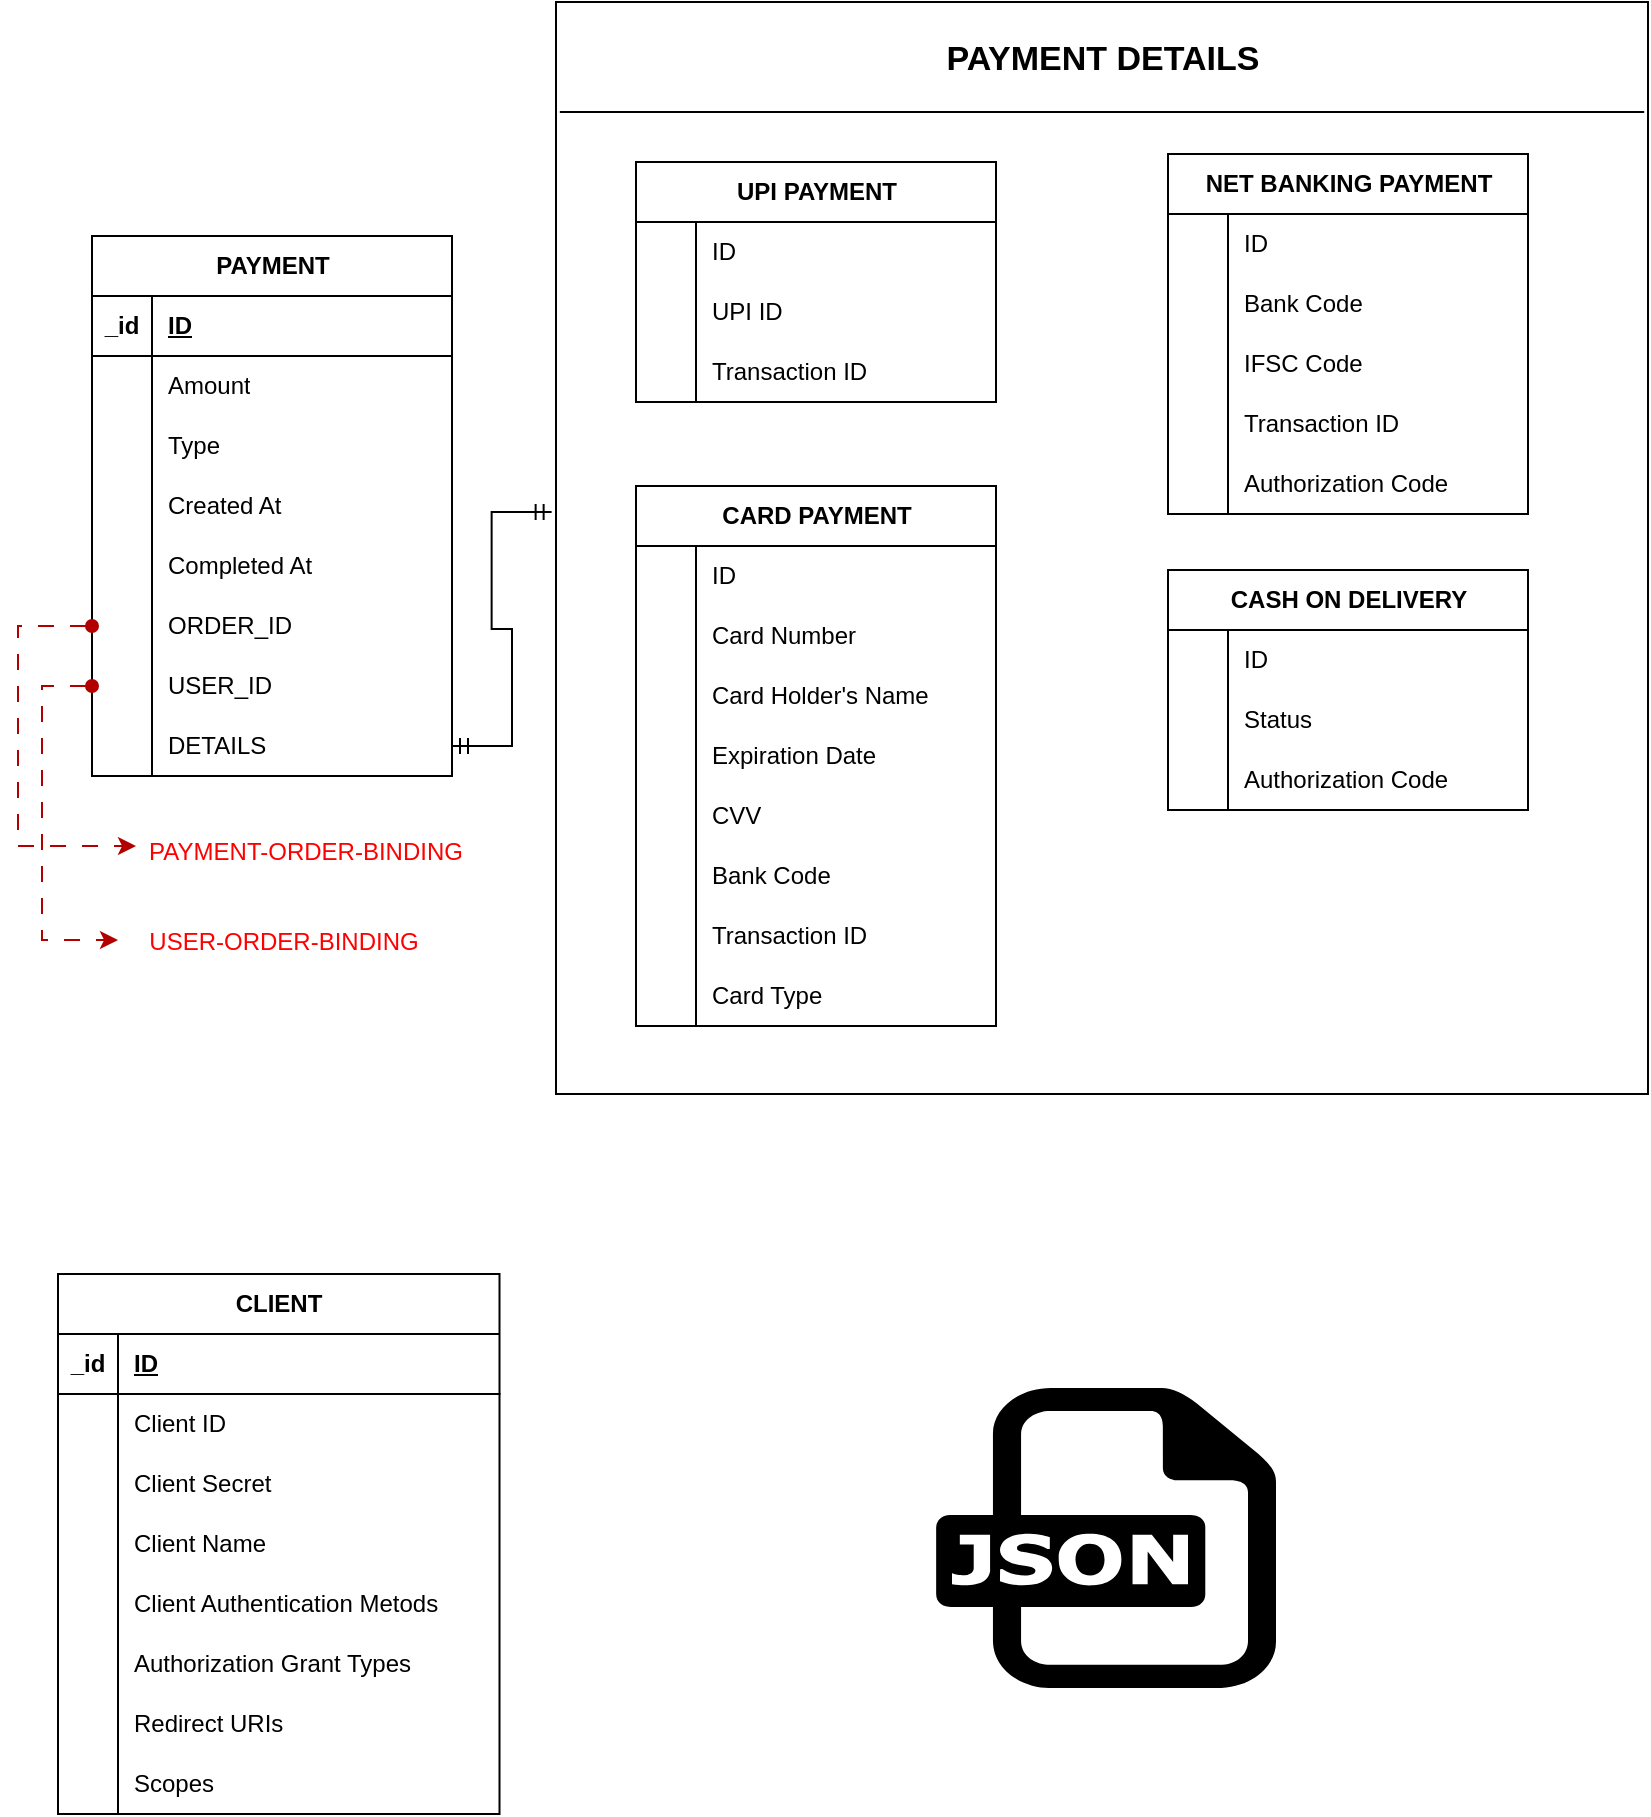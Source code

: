 <mxfile version="24.7.16">
  <diagram name="Page-1" id="8pPI5ecHMmNNZPBPoEFV">
    <mxGraphModel dx="832" dy="515" grid="0" gridSize="10" guides="1" tooltips="1" connect="1" arrows="1" fold="1" page="1" pageScale="1" pageWidth="850" pageHeight="1100" background="#ffffff" math="0" shadow="0">
      <root>
        <mxCell id="0" />
        <mxCell id="1" parent="0" />
        <mxCell id="kfNmW3VCVtdFv4AWzF_k-2" value="PAYMENT" style="shape=table;startSize=30;container=1;collapsible=1;childLayout=tableLayout;fixedRows=1;rowLines=0;fontStyle=1;align=center;resizeLast=1;html=1;" vertex="1" parent="1">
          <mxGeometry x="63" y="180" width="180" height="270" as="geometry" />
        </mxCell>
        <mxCell id="kfNmW3VCVtdFv4AWzF_k-3" value="" style="shape=tableRow;horizontal=0;startSize=0;swimlaneHead=0;swimlaneBody=0;fillColor=none;collapsible=0;dropTarget=0;points=[[0,0.5],[1,0.5]];portConstraint=eastwest;top=0;left=0;right=0;bottom=1;" vertex="1" parent="kfNmW3VCVtdFv4AWzF_k-2">
          <mxGeometry y="30" width="180" height="30" as="geometry" />
        </mxCell>
        <mxCell id="kfNmW3VCVtdFv4AWzF_k-4" value="_id" style="shape=partialRectangle;connectable=0;fillColor=none;top=0;left=0;bottom=0;right=0;fontStyle=1;overflow=hidden;whiteSpace=wrap;html=1;" vertex="1" parent="kfNmW3VCVtdFv4AWzF_k-3">
          <mxGeometry width="30" height="30" as="geometry">
            <mxRectangle width="30" height="30" as="alternateBounds" />
          </mxGeometry>
        </mxCell>
        <mxCell id="kfNmW3VCVtdFv4AWzF_k-5" value="ID" style="shape=partialRectangle;connectable=0;fillColor=none;top=0;left=0;bottom=0;right=0;align=left;spacingLeft=6;fontStyle=5;overflow=hidden;whiteSpace=wrap;html=1;" vertex="1" parent="kfNmW3VCVtdFv4AWzF_k-3">
          <mxGeometry x="30" width="150" height="30" as="geometry">
            <mxRectangle width="150" height="30" as="alternateBounds" />
          </mxGeometry>
        </mxCell>
        <mxCell id="kfNmW3VCVtdFv4AWzF_k-6" value="" style="shape=tableRow;horizontal=0;startSize=0;swimlaneHead=0;swimlaneBody=0;fillColor=none;collapsible=0;dropTarget=0;points=[[0,0.5],[1,0.5]];portConstraint=eastwest;top=0;left=0;right=0;bottom=0;" vertex="1" parent="kfNmW3VCVtdFv4AWzF_k-2">
          <mxGeometry y="60" width="180" height="30" as="geometry" />
        </mxCell>
        <mxCell id="kfNmW3VCVtdFv4AWzF_k-7" value="" style="shape=partialRectangle;connectable=0;fillColor=none;top=0;left=0;bottom=0;right=0;editable=1;overflow=hidden;whiteSpace=wrap;html=1;" vertex="1" parent="kfNmW3VCVtdFv4AWzF_k-6">
          <mxGeometry width="30" height="30" as="geometry">
            <mxRectangle width="30" height="30" as="alternateBounds" />
          </mxGeometry>
        </mxCell>
        <mxCell id="kfNmW3VCVtdFv4AWzF_k-8" value="Amount" style="shape=partialRectangle;connectable=0;fillColor=none;top=0;left=0;bottom=0;right=0;align=left;spacingLeft=6;overflow=hidden;whiteSpace=wrap;html=1;" vertex="1" parent="kfNmW3VCVtdFv4AWzF_k-6">
          <mxGeometry x="30" width="150" height="30" as="geometry">
            <mxRectangle width="150" height="30" as="alternateBounds" />
          </mxGeometry>
        </mxCell>
        <mxCell id="kfNmW3VCVtdFv4AWzF_k-9" value="" style="shape=tableRow;horizontal=0;startSize=0;swimlaneHead=0;swimlaneBody=0;fillColor=none;collapsible=0;dropTarget=0;points=[[0,0.5],[1,0.5]];portConstraint=eastwest;top=0;left=0;right=0;bottom=0;" vertex="1" parent="kfNmW3VCVtdFv4AWzF_k-2">
          <mxGeometry y="90" width="180" height="30" as="geometry" />
        </mxCell>
        <mxCell id="kfNmW3VCVtdFv4AWzF_k-10" value="" style="shape=partialRectangle;connectable=0;fillColor=none;top=0;left=0;bottom=0;right=0;editable=1;overflow=hidden;whiteSpace=wrap;html=1;" vertex="1" parent="kfNmW3VCVtdFv4AWzF_k-9">
          <mxGeometry width="30" height="30" as="geometry">
            <mxRectangle width="30" height="30" as="alternateBounds" />
          </mxGeometry>
        </mxCell>
        <mxCell id="kfNmW3VCVtdFv4AWzF_k-11" value="Type" style="shape=partialRectangle;connectable=0;fillColor=none;top=0;left=0;bottom=0;right=0;align=left;spacingLeft=6;overflow=hidden;whiteSpace=wrap;html=1;" vertex="1" parent="kfNmW3VCVtdFv4AWzF_k-9">
          <mxGeometry x="30" width="150" height="30" as="geometry">
            <mxRectangle width="150" height="30" as="alternateBounds" />
          </mxGeometry>
        </mxCell>
        <mxCell id="kfNmW3VCVtdFv4AWzF_k-12" value="" style="shape=tableRow;horizontal=0;startSize=0;swimlaneHead=0;swimlaneBody=0;fillColor=none;collapsible=0;dropTarget=0;points=[[0,0.5],[1,0.5]];portConstraint=eastwest;top=0;left=0;right=0;bottom=0;" vertex="1" parent="kfNmW3VCVtdFv4AWzF_k-2">
          <mxGeometry y="120" width="180" height="30" as="geometry" />
        </mxCell>
        <mxCell id="kfNmW3VCVtdFv4AWzF_k-13" value="" style="shape=partialRectangle;connectable=0;fillColor=none;top=0;left=0;bottom=0;right=0;editable=1;overflow=hidden;whiteSpace=wrap;html=1;" vertex="1" parent="kfNmW3VCVtdFv4AWzF_k-12">
          <mxGeometry width="30" height="30" as="geometry">
            <mxRectangle width="30" height="30" as="alternateBounds" />
          </mxGeometry>
        </mxCell>
        <mxCell id="kfNmW3VCVtdFv4AWzF_k-14" value="Created At" style="shape=partialRectangle;connectable=0;fillColor=none;top=0;left=0;bottom=0;right=0;align=left;spacingLeft=6;overflow=hidden;whiteSpace=wrap;html=1;" vertex="1" parent="kfNmW3VCVtdFv4AWzF_k-12">
          <mxGeometry x="30" width="150" height="30" as="geometry">
            <mxRectangle width="150" height="30" as="alternateBounds" />
          </mxGeometry>
        </mxCell>
        <mxCell id="kfNmW3VCVtdFv4AWzF_k-15" value="" style="shape=tableRow;horizontal=0;startSize=0;swimlaneHead=0;swimlaneBody=0;fillColor=none;collapsible=0;dropTarget=0;points=[[0,0.5],[1,0.5]];portConstraint=eastwest;top=0;left=0;right=0;bottom=0;" vertex="1" parent="kfNmW3VCVtdFv4AWzF_k-2">
          <mxGeometry y="150" width="180" height="30" as="geometry" />
        </mxCell>
        <mxCell id="kfNmW3VCVtdFv4AWzF_k-16" value="" style="shape=partialRectangle;connectable=0;fillColor=none;top=0;left=0;bottom=0;right=0;editable=1;overflow=hidden;whiteSpace=wrap;html=1;" vertex="1" parent="kfNmW3VCVtdFv4AWzF_k-15">
          <mxGeometry width="30" height="30" as="geometry">
            <mxRectangle width="30" height="30" as="alternateBounds" />
          </mxGeometry>
        </mxCell>
        <mxCell id="kfNmW3VCVtdFv4AWzF_k-17" value="Completed At" style="shape=partialRectangle;connectable=0;fillColor=none;top=0;left=0;bottom=0;right=0;align=left;spacingLeft=6;overflow=hidden;whiteSpace=wrap;html=1;" vertex="1" parent="kfNmW3VCVtdFv4AWzF_k-15">
          <mxGeometry x="30" width="150" height="30" as="geometry">
            <mxRectangle width="150" height="30" as="alternateBounds" />
          </mxGeometry>
        </mxCell>
        <mxCell id="kfNmW3VCVtdFv4AWzF_k-18" value="" style="shape=tableRow;horizontal=0;startSize=0;swimlaneHead=0;swimlaneBody=0;fillColor=none;collapsible=0;dropTarget=0;points=[[0,0.5],[1,0.5]];portConstraint=eastwest;top=0;left=0;right=0;bottom=0;" vertex="1" parent="kfNmW3VCVtdFv4AWzF_k-2">
          <mxGeometry y="180" width="180" height="30" as="geometry" />
        </mxCell>
        <mxCell id="kfNmW3VCVtdFv4AWzF_k-19" value="" style="shape=partialRectangle;connectable=0;fillColor=none;top=0;left=0;bottom=0;right=0;editable=1;overflow=hidden;whiteSpace=wrap;html=1;" vertex="1" parent="kfNmW3VCVtdFv4AWzF_k-18">
          <mxGeometry width="30" height="30" as="geometry">
            <mxRectangle width="30" height="30" as="alternateBounds" />
          </mxGeometry>
        </mxCell>
        <mxCell id="kfNmW3VCVtdFv4AWzF_k-20" value="ORDER_ID" style="shape=partialRectangle;connectable=0;fillColor=none;top=0;left=0;bottom=0;right=0;align=left;spacingLeft=6;overflow=hidden;whiteSpace=wrap;html=1;" vertex="1" parent="kfNmW3VCVtdFv4AWzF_k-18">
          <mxGeometry x="30" width="150" height="30" as="geometry">
            <mxRectangle width="150" height="30" as="alternateBounds" />
          </mxGeometry>
        </mxCell>
        <mxCell id="kfNmW3VCVtdFv4AWzF_k-21" value="" style="shape=tableRow;horizontal=0;startSize=0;swimlaneHead=0;swimlaneBody=0;fillColor=none;collapsible=0;dropTarget=0;points=[[0,0.5],[1,0.5]];portConstraint=eastwest;top=0;left=0;right=0;bottom=0;" vertex="1" parent="kfNmW3VCVtdFv4AWzF_k-2">
          <mxGeometry y="210" width="180" height="30" as="geometry" />
        </mxCell>
        <mxCell id="kfNmW3VCVtdFv4AWzF_k-22" value="" style="shape=partialRectangle;connectable=0;fillColor=none;top=0;left=0;bottom=0;right=0;editable=1;overflow=hidden;whiteSpace=wrap;html=1;" vertex="1" parent="kfNmW3VCVtdFv4AWzF_k-21">
          <mxGeometry width="30" height="30" as="geometry">
            <mxRectangle width="30" height="30" as="alternateBounds" />
          </mxGeometry>
        </mxCell>
        <mxCell id="kfNmW3VCVtdFv4AWzF_k-23" value="USER_ID" style="shape=partialRectangle;connectable=0;fillColor=none;top=0;left=0;bottom=0;right=0;align=left;spacingLeft=6;overflow=hidden;whiteSpace=wrap;html=1;" vertex="1" parent="kfNmW3VCVtdFv4AWzF_k-21">
          <mxGeometry x="30" width="150" height="30" as="geometry">
            <mxRectangle width="150" height="30" as="alternateBounds" />
          </mxGeometry>
        </mxCell>
        <mxCell id="kfNmW3VCVtdFv4AWzF_k-24" value="" style="shape=tableRow;horizontal=0;startSize=0;swimlaneHead=0;swimlaneBody=0;fillColor=none;collapsible=0;dropTarget=0;points=[[0,0.5],[1,0.5]];portConstraint=eastwest;top=0;left=0;right=0;bottom=0;" vertex="1" parent="kfNmW3VCVtdFv4AWzF_k-2">
          <mxGeometry y="240" width="180" height="30" as="geometry" />
        </mxCell>
        <mxCell id="kfNmW3VCVtdFv4AWzF_k-25" value="" style="shape=partialRectangle;connectable=0;fillColor=none;top=0;left=0;bottom=0;right=0;editable=1;overflow=hidden;whiteSpace=wrap;html=1;" vertex="1" parent="kfNmW3VCVtdFv4AWzF_k-24">
          <mxGeometry width="30" height="30" as="geometry">
            <mxRectangle width="30" height="30" as="alternateBounds" />
          </mxGeometry>
        </mxCell>
        <mxCell id="kfNmW3VCVtdFv4AWzF_k-26" value="DETAILS" style="shape=partialRectangle;connectable=0;fillColor=none;top=0;left=0;bottom=0;right=0;align=left;spacingLeft=6;overflow=hidden;whiteSpace=wrap;html=1;" vertex="1" parent="kfNmW3VCVtdFv4AWzF_k-24">
          <mxGeometry x="30" width="150" height="30" as="geometry">
            <mxRectangle width="150" height="30" as="alternateBounds" />
          </mxGeometry>
        </mxCell>
        <mxCell id="kfNmW3VCVtdFv4AWzF_k-27" value="" style="whiteSpace=wrap;html=1;aspect=fixed;" vertex="1" parent="1">
          <mxGeometry x="295" y="63" width="546" height="546" as="geometry" />
        </mxCell>
        <mxCell id="kfNmW3VCVtdFv4AWzF_k-28" value="UPI PAYMENT" style="shape=table;startSize=30;container=1;collapsible=1;childLayout=tableLayout;fixedRows=1;rowLines=0;fontStyle=1;align=center;resizeLast=1;html=1;" vertex="1" parent="1">
          <mxGeometry x="335" y="143" width="180" height="120" as="geometry" />
        </mxCell>
        <mxCell id="kfNmW3VCVtdFv4AWzF_k-32" value="" style="shape=tableRow;horizontal=0;startSize=0;swimlaneHead=0;swimlaneBody=0;fillColor=none;collapsible=0;dropTarget=0;points=[[0,0.5],[1,0.5]];portConstraint=eastwest;top=0;left=0;right=0;bottom=0;" vertex="1" parent="kfNmW3VCVtdFv4AWzF_k-28">
          <mxGeometry y="30" width="180" height="30" as="geometry" />
        </mxCell>
        <mxCell id="kfNmW3VCVtdFv4AWzF_k-33" value="" style="shape=partialRectangle;connectable=0;fillColor=none;top=0;left=0;bottom=0;right=0;editable=1;overflow=hidden;whiteSpace=wrap;html=1;" vertex="1" parent="kfNmW3VCVtdFv4AWzF_k-32">
          <mxGeometry width="30" height="30" as="geometry">
            <mxRectangle width="30" height="30" as="alternateBounds" />
          </mxGeometry>
        </mxCell>
        <mxCell id="kfNmW3VCVtdFv4AWzF_k-34" value="ID" style="shape=partialRectangle;connectable=0;fillColor=none;top=0;left=0;bottom=0;right=0;align=left;spacingLeft=6;overflow=hidden;whiteSpace=wrap;html=1;" vertex="1" parent="kfNmW3VCVtdFv4AWzF_k-32">
          <mxGeometry x="30" width="150" height="30" as="geometry">
            <mxRectangle width="150" height="30" as="alternateBounds" />
          </mxGeometry>
        </mxCell>
        <mxCell id="kfNmW3VCVtdFv4AWzF_k-35" value="" style="shape=tableRow;horizontal=0;startSize=0;swimlaneHead=0;swimlaneBody=0;fillColor=none;collapsible=0;dropTarget=0;points=[[0,0.5],[1,0.5]];portConstraint=eastwest;top=0;left=0;right=0;bottom=0;" vertex="1" parent="kfNmW3VCVtdFv4AWzF_k-28">
          <mxGeometry y="60" width="180" height="30" as="geometry" />
        </mxCell>
        <mxCell id="kfNmW3VCVtdFv4AWzF_k-36" value="" style="shape=partialRectangle;connectable=0;fillColor=none;top=0;left=0;bottom=0;right=0;editable=1;overflow=hidden;whiteSpace=wrap;html=1;" vertex="1" parent="kfNmW3VCVtdFv4AWzF_k-35">
          <mxGeometry width="30" height="30" as="geometry">
            <mxRectangle width="30" height="30" as="alternateBounds" />
          </mxGeometry>
        </mxCell>
        <mxCell id="kfNmW3VCVtdFv4AWzF_k-37" value="UPI ID" style="shape=partialRectangle;connectable=0;fillColor=none;top=0;left=0;bottom=0;right=0;align=left;spacingLeft=6;overflow=hidden;whiteSpace=wrap;html=1;" vertex="1" parent="kfNmW3VCVtdFv4AWzF_k-35">
          <mxGeometry x="30" width="150" height="30" as="geometry">
            <mxRectangle width="150" height="30" as="alternateBounds" />
          </mxGeometry>
        </mxCell>
        <mxCell id="kfNmW3VCVtdFv4AWzF_k-38" value="" style="shape=tableRow;horizontal=0;startSize=0;swimlaneHead=0;swimlaneBody=0;fillColor=none;collapsible=0;dropTarget=0;points=[[0,0.5],[1,0.5]];portConstraint=eastwest;top=0;left=0;right=0;bottom=0;" vertex="1" parent="kfNmW3VCVtdFv4AWzF_k-28">
          <mxGeometry y="90" width="180" height="30" as="geometry" />
        </mxCell>
        <mxCell id="kfNmW3VCVtdFv4AWzF_k-39" value="" style="shape=partialRectangle;connectable=0;fillColor=none;top=0;left=0;bottom=0;right=0;editable=1;overflow=hidden;whiteSpace=wrap;html=1;" vertex="1" parent="kfNmW3VCVtdFv4AWzF_k-38">
          <mxGeometry width="30" height="30" as="geometry">
            <mxRectangle width="30" height="30" as="alternateBounds" />
          </mxGeometry>
        </mxCell>
        <mxCell id="kfNmW3VCVtdFv4AWzF_k-40" value="Transaction ID" style="shape=partialRectangle;connectable=0;fillColor=none;top=0;left=0;bottom=0;right=0;align=left;spacingLeft=6;overflow=hidden;whiteSpace=wrap;html=1;" vertex="1" parent="kfNmW3VCVtdFv4AWzF_k-38">
          <mxGeometry x="30" width="150" height="30" as="geometry">
            <mxRectangle width="150" height="30" as="alternateBounds" />
          </mxGeometry>
        </mxCell>
        <mxCell id="kfNmW3VCVtdFv4AWzF_k-41" value="NET BANKING PAYMENT" style="shape=table;startSize=30;container=1;collapsible=1;childLayout=tableLayout;fixedRows=1;rowLines=0;fontStyle=1;align=center;resizeLast=1;html=1;" vertex="1" parent="1">
          <mxGeometry x="601" y="139" width="180" height="180" as="geometry" />
        </mxCell>
        <mxCell id="kfNmW3VCVtdFv4AWzF_k-42" value="" style="shape=tableRow;horizontal=0;startSize=0;swimlaneHead=0;swimlaneBody=0;fillColor=none;collapsible=0;dropTarget=0;points=[[0,0.5],[1,0.5]];portConstraint=eastwest;top=0;left=0;right=0;bottom=0;" vertex="1" parent="kfNmW3VCVtdFv4AWzF_k-41">
          <mxGeometry y="30" width="180" height="30" as="geometry" />
        </mxCell>
        <mxCell id="kfNmW3VCVtdFv4AWzF_k-43" value="" style="shape=partialRectangle;connectable=0;fillColor=none;top=0;left=0;bottom=0;right=0;editable=1;overflow=hidden;whiteSpace=wrap;html=1;" vertex="1" parent="kfNmW3VCVtdFv4AWzF_k-42">
          <mxGeometry width="30" height="30" as="geometry">
            <mxRectangle width="30" height="30" as="alternateBounds" />
          </mxGeometry>
        </mxCell>
        <mxCell id="kfNmW3VCVtdFv4AWzF_k-44" value="ID" style="shape=partialRectangle;connectable=0;fillColor=none;top=0;left=0;bottom=0;right=0;align=left;spacingLeft=6;overflow=hidden;whiteSpace=wrap;html=1;" vertex="1" parent="kfNmW3VCVtdFv4AWzF_k-42">
          <mxGeometry x="30" width="150" height="30" as="geometry">
            <mxRectangle width="150" height="30" as="alternateBounds" />
          </mxGeometry>
        </mxCell>
        <mxCell id="kfNmW3VCVtdFv4AWzF_k-45" value="" style="shape=tableRow;horizontal=0;startSize=0;swimlaneHead=0;swimlaneBody=0;fillColor=none;collapsible=0;dropTarget=0;points=[[0,0.5],[1,0.5]];portConstraint=eastwest;top=0;left=0;right=0;bottom=0;" vertex="1" parent="kfNmW3VCVtdFv4AWzF_k-41">
          <mxGeometry y="60" width="180" height="30" as="geometry" />
        </mxCell>
        <mxCell id="kfNmW3VCVtdFv4AWzF_k-46" value="" style="shape=partialRectangle;connectable=0;fillColor=none;top=0;left=0;bottom=0;right=0;editable=1;overflow=hidden;whiteSpace=wrap;html=1;" vertex="1" parent="kfNmW3VCVtdFv4AWzF_k-45">
          <mxGeometry width="30" height="30" as="geometry">
            <mxRectangle width="30" height="30" as="alternateBounds" />
          </mxGeometry>
        </mxCell>
        <mxCell id="kfNmW3VCVtdFv4AWzF_k-47" value="Bank Code" style="shape=partialRectangle;connectable=0;fillColor=none;top=0;left=0;bottom=0;right=0;align=left;spacingLeft=6;overflow=hidden;whiteSpace=wrap;html=1;" vertex="1" parent="kfNmW3VCVtdFv4AWzF_k-45">
          <mxGeometry x="30" width="150" height="30" as="geometry">
            <mxRectangle width="150" height="30" as="alternateBounds" />
          </mxGeometry>
        </mxCell>
        <mxCell id="kfNmW3VCVtdFv4AWzF_k-48" value="" style="shape=tableRow;horizontal=0;startSize=0;swimlaneHead=0;swimlaneBody=0;fillColor=none;collapsible=0;dropTarget=0;points=[[0,0.5],[1,0.5]];portConstraint=eastwest;top=0;left=0;right=0;bottom=0;" vertex="1" parent="kfNmW3VCVtdFv4AWzF_k-41">
          <mxGeometry y="90" width="180" height="30" as="geometry" />
        </mxCell>
        <mxCell id="kfNmW3VCVtdFv4AWzF_k-49" value="" style="shape=partialRectangle;connectable=0;fillColor=none;top=0;left=0;bottom=0;right=0;editable=1;overflow=hidden;whiteSpace=wrap;html=1;" vertex="1" parent="kfNmW3VCVtdFv4AWzF_k-48">
          <mxGeometry width="30" height="30" as="geometry">
            <mxRectangle width="30" height="30" as="alternateBounds" />
          </mxGeometry>
        </mxCell>
        <mxCell id="kfNmW3VCVtdFv4AWzF_k-50" value="IFSC Code" style="shape=partialRectangle;connectable=0;fillColor=none;top=0;left=0;bottom=0;right=0;align=left;spacingLeft=6;overflow=hidden;whiteSpace=wrap;html=1;" vertex="1" parent="kfNmW3VCVtdFv4AWzF_k-48">
          <mxGeometry x="30" width="150" height="30" as="geometry">
            <mxRectangle width="150" height="30" as="alternateBounds" />
          </mxGeometry>
        </mxCell>
        <mxCell id="kfNmW3VCVtdFv4AWzF_k-51" value="" style="shape=tableRow;horizontal=0;startSize=0;swimlaneHead=0;swimlaneBody=0;fillColor=none;collapsible=0;dropTarget=0;points=[[0,0.5],[1,0.5]];portConstraint=eastwest;top=0;left=0;right=0;bottom=0;" vertex="1" parent="kfNmW3VCVtdFv4AWzF_k-41">
          <mxGeometry y="120" width="180" height="30" as="geometry" />
        </mxCell>
        <mxCell id="kfNmW3VCVtdFv4AWzF_k-52" value="" style="shape=partialRectangle;connectable=0;fillColor=none;top=0;left=0;bottom=0;right=0;editable=1;overflow=hidden;whiteSpace=wrap;html=1;" vertex="1" parent="kfNmW3VCVtdFv4AWzF_k-51">
          <mxGeometry width="30" height="30" as="geometry">
            <mxRectangle width="30" height="30" as="alternateBounds" />
          </mxGeometry>
        </mxCell>
        <mxCell id="kfNmW3VCVtdFv4AWzF_k-53" value="Transaction ID" style="shape=partialRectangle;connectable=0;fillColor=none;top=0;left=0;bottom=0;right=0;align=left;spacingLeft=6;overflow=hidden;whiteSpace=wrap;html=1;" vertex="1" parent="kfNmW3VCVtdFv4AWzF_k-51">
          <mxGeometry x="30" width="150" height="30" as="geometry">
            <mxRectangle width="150" height="30" as="alternateBounds" />
          </mxGeometry>
        </mxCell>
        <mxCell id="kfNmW3VCVtdFv4AWzF_k-54" value="" style="shape=tableRow;horizontal=0;startSize=0;swimlaneHead=0;swimlaneBody=0;fillColor=none;collapsible=0;dropTarget=0;points=[[0,0.5],[1,0.5]];portConstraint=eastwest;top=0;left=0;right=0;bottom=0;" vertex="1" parent="kfNmW3VCVtdFv4AWzF_k-41">
          <mxGeometry y="150" width="180" height="30" as="geometry" />
        </mxCell>
        <mxCell id="kfNmW3VCVtdFv4AWzF_k-55" value="" style="shape=partialRectangle;connectable=0;fillColor=none;top=0;left=0;bottom=0;right=0;editable=1;overflow=hidden;whiteSpace=wrap;html=1;" vertex="1" parent="kfNmW3VCVtdFv4AWzF_k-54">
          <mxGeometry width="30" height="30" as="geometry">
            <mxRectangle width="30" height="30" as="alternateBounds" />
          </mxGeometry>
        </mxCell>
        <mxCell id="kfNmW3VCVtdFv4AWzF_k-56" value="Authorization Code" style="shape=partialRectangle;connectable=0;fillColor=none;top=0;left=0;bottom=0;right=0;align=left;spacingLeft=6;overflow=hidden;whiteSpace=wrap;html=1;" vertex="1" parent="kfNmW3VCVtdFv4AWzF_k-54">
          <mxGeometry x="30" width="150" height="30" as="geometry">
            <mxRectangle width="150" height="30" as="alternateBounds" />
          </mxGeometry>
        </mxCell>
        <mxCell id="kfNmW3VCVtdFv4AWzF_k-57" value="CARD PAYMENT" style="shape=table;startSize=30;container=1;collapsible=1;childLayout=tableLayout;fixedRows=1;rowLines=0;fontStyle=1;align=center;resizeLast=1;html=1;" vertex="1" parent="1">
          <mxGeometry x="335" y="305" width="180" height="270" as="geometry" />
        </mxCell>
        <mxCell id="kfNmW3VCVtdFv4AWzF_k-58" value="" style="shape=tableRow;horizontal=0;startSize=0;swimlaneHead=0;swimlaneBody=0;fillColor=none;collapsible=0;dropTarget=0;points=[[0,0.5],[1,0.5]];portConstraint=eastwest;top=0;left=0;right=0;bottom=0;" vertex="1" parent="kfNmW3VCVtdFv4AWzF_k-57">
          <mxGeometry y="30" width="180" height="30" as="geometry" />
        </mxCell>
        <mxCell id="kfNmW3VCVtdFv4AWzF_k-59" value="" style="shape=partialRectangle;connectable=0;fillColor=none;top=0;left=0;bottom=0;right=0;editable=1;overflow=hidden;whiteSpace=wrap;html=1;" vertex="1" parent="kfNmW3VCVtdFv4AWzF_k-58">
          <mxGeometry width="30" height="30" as="geometry">
            <mxRectangle width="30" height="30" as="alternateBounds" />
          </mxGeometry>
        </mxCell>
        <mxCell id="kfNmW3VCVtdFv4AWzF_k-60" value="ID" style="shape=partialRectangle;connectable=0;fillColor=none;top=0;left=0;bottom=0;right=0;align=left;spacingLeft=6;overflow=hidden;whiteSpace=wrap;html=1;" vertex="1" parent="kfNmW3VCVtdFv4AWzF_k-58">
          <mxGeometry x="30" width="150" height="30" as="geometry">
            <mxRectangle width="150" height="30" as="alternateBounds" />
          </mxGeometry>
        </mxCell>
        <mxCell id="kfNmW3VCVtdFv4AWzF_k-61" value="" style="shape=tableRow;horizontal=0;startSize=0;swimlaneHead=0;swimlaneBody=0;fillColor=none;collapsible=0;dropTarget=0;points=[[0,0.5],[1,0.5]];portConstraint=eastwest;top=0;left=0;right=0;bottom=0;" vertex="1" parent="kfNmW3VCVtdFv4AWzF_k-57">
          <mxGeometry y="60" width="180" height="30" as="geometry" />
        </mxCell>
        <mxCell id="kfNmW3VCVtdFv4AWzF_k-62" value="" style="shape=partialRectangle;connectable=0;fillColor=none;top=0;left=0;bottom=0;right=0;editable=1;overflow=hidden;whiteSpace=wrap;html=1;" vertex="1" parent="kfNmW3VCVtdFv4AWzF_k-61">
          <mxGeometry width="30" height="30" as="geometry">
            <mxRectangle width="30" height="30" as="alternateBounds" />
          </mxGeometry>
        </mxCell>
        <mxCell id="kfNmW3VCVtdFv4AWzF_k-63" value="Card Number" style="shape=partialRectangle;connectable=0;fillColor=none;top=0;left=0;bottom=0;right=0;align=left;spacingLeft=6;overflow=hidden;whiteSpace=wrap;html=1;" vertex="1" parent="kfNmW3VCVtdFv4AWzF_k-61">
          <mxGeometry x="30" width="150" height="30" as="geometry">
            <mxRectangle width="150" height="30" as="alternateBounds" />
          </mxGeometry>
        </mxCell>
        <mxCell id="kfNmW3VCVtdFv4AWzF_k-64" value="" style="shape=tableRow;horizontal=0;startSize=0;swimlaneHead=0;swimlaneBody=0;fillColor=none;collapsible=0;dropTarget=0;points=[[0,0.5],[1,0.5]];portConstraint=eastwest;top=0;left=0;right=0;bottom=0;" vertex="1" parent="kfNmW3VCVtdFv4AWzF_k-57">
          <mxGeometry y="90" width="180" height="30" as="geometry" />
        </mxCell>
        <mxCell id="kfNmW3VCVtdFv4AWzF_k-65" value="" style="shape=partialRectangle;connectable=0;fillColor=none;top=0;left=0;bottom=0;right=0;editable=1;overflow=hidden;whiteSpace=wrap;html=1;" vertex="1" parent="kfNmW3VCVtdFv4AWzF_k-64">
          <mxGeometry width="30" height="30" as="geometry">
            <mxRectangle width="30" height="30" as="alternateBounds" />
          </mxGeometry>
        </mxCell>
        <mxCell id="kfNmW3VCVtdFv4AWzF_k-66" value="Card Holder&#39;s Name" style="shape=partialRectangle;connectable=0;fillColor=none;top=0;left=0;bottom=0;right=0;align=left;spacingLeft=6;overflow=hidden;whiteSpace=wrap;html=1;" vertex="1" parent="kfNmW3VCVtdFv4AWzF_k-64">
          <mxGeometry x="30" width="150" height="30" as="geometry">
            <mxRectangle width="150" height="30" as="alternateBounds" />
          </mxGeometry>
        </mxCell>
        <mxCell id="kfNmW3VCVtdFv4AWzF_k-67" value="" style="shape=tableRow;horizontal=0;startSize=0;swimlaneHead=0;swimlaneBody=0;fillColor=none;collapsible=0;dropTarget=0;points=[[0,0.5],[1,0.5]];portConstraint=eastwest;top=0;left=0;right=0;bottom=0;" vertex="1" parent="kfNmW3VCVtdFv4AWzF_k-57">
          <mxGeometry y="120" width="180" height="30" as="geometry" />
        </mxCell>
        <mxCell id="kfNmW3VCVtdFv4AWzF_k-68" value="" style="shape=partialRectangle;connectable=0;fillColor=none;top=0;left=0;bottom=0;right=0;editable=1;overflow=hidden;whiteSpace=wrap;html=1;" vertex="1" parent="kfNmW3VCVtdFv4AWzF_k-67">
          <mxGeometry width="30" height="30" as="geometry">
            <mxRectangle width="30" height="30" as="alternateBounds" />
          </mxGeometry>
        </mxCell>
        <mxCell id="kfNmW3VCVtdFv4AWzF_k-69" value="Expiration Date" style="shape=partialRectangle;connectable=0;fillColor=none;top=0;left=0;bottom=0;right=0;align=left;spacingLeft=6;overflow=hidden;whiteSpace=wrap;html=1;" vertex="1" parent="kfNmW3VCVtdFv4AWzF_k-67">
          <mxGeometry x="30" width="150" height="30" as="geometry">
            <mxRectangle width="150" height="30" as="alternateBounds" />
          </mxGeometry>
        </mxCell>
        <mxCell id="kfNmW3VCVtdFv4AWzF_k-70" value="" style="shape=tableRow;horizontal=0;startSize=0;swimlaneHead=0;swimlaneBody=0;fillColor=none;collapsible=0;dropTarget=0;points=[[0,0.5],[1,0.5]];portConstraint=eastwest;top=0;left=0;right=0;bottom=0;" vertex="1" parent="kfNmW3VCVtdFv4AWzF_k-57">
          <mxGeometry y="150" width="180" height="30" as="geometry" />
        </mxCell>
        <mxCell id="kfNmW3VCVtdFv4AWzF_k-71" value="" style="shape=partialRectangle;connectable=0;fillColor=none;top=0;left=0;bottom=0;right=0;editable=1;overflow=hidden;whiteSpace=wrap;html=1;" vertex="1" parent="kfNmW3VCVtdFv4AWzF_k-70">
          <mxGeometry width="30" height="30" as="geometry">
            <mxRectangle width="30" height="30" as="alternateBounds" />
          </mxGeometry>
        </mxCell>
        <mxCell id="kfNmW3VCVtdFv4AWzF_k-72" value="CVV" style="shape=partialRectangle;connectable=0;fillColor=none;top=0;left=0;bottom=0;right=0;align=left;spacingLeft=6;overflow=hidden;whiteSpace=wrap;html=1;" vertex="1" parent="kfNmW3VCVtdFv4AWzF_k-70">
          <mxGeometry x="30" width="150" height="30" as="geometry">
            <mxRectangle width="150" height="30" as="alternateBounds" />
          </mxGeometry>
        </mxCell>
        <mxCell id="kfNmW3VCVtdFv4AWzF_k-73" value="" style="shape=tableRow;horizontal=0;startSize=0;swimlaneHead=0;swimlaneBody=0;fillColor=none;collapsible=0;dropTarget=0;points=[[0,0.5],[1,0.5]];portConstraint=eastwest;top=0;left=0;right=0;bottom=0;" vertex="1" parent="kfNmW3VCVtdFv4AWzF_k-57">
          <mxGeometry y="180" width="180" height="30" as="geometry" />
        </mxCell>
        <mxCell id="kfNmW3VCVtdFv4AWzF_k-74" value="" style="shape=partialRectangle;connectable=0;fillColor=none;top=0;left=0;bottom=0;right=0;editable=1;overflow=hidden;whiteSpace=wrap;html=1;" vertex="1" parent="kfNmW3VCVtdFv4AWzF_k-73">
          <mxGeometry width="30" height="30" as="geometry">
            <mxRectangle width="30" height="30" as="alternateBounds" />
          </mxGeometry>
        </mxCell>
        <mxCell id="kfNmW3VCVtdFv4AWzF_k-75" value="Bank Code" style="shape=partialRectangle;connectable=0;fillColor=none;top=0;left=0;bottom=0;right=0;align=left;spacingLeft=6;overflow=hidden;whiteSpace=wrap;html=1;" vertex="1" parent="kfNmW3VCVtdFv4AWzF_k-73">
          <mxGeometry x="30" width="150" height="30" as="geometry">
            <mxRectangle width="150" height="30" as="alternateBounds" />
          </mxGeometry>
        </mxCell>
        <mxCell id="kfNmW3VCVtdFv4AWzF_k-76" value="" style="shape=tableRow;horizontal=0;startSize=0;swimlaneHead=0;swimlaneBody=0;fillColor=none;collapsible=0;dropTarget=0;points=[[0,0.5],[1,0.5]];portConstraint=eastwest;top=0;left=0;right=0;bottom=0;" vertex="1" parent="kfNmW3VCVtdFv4AWzF_k-57">
          <mxGeometry y="210" width="180" height="30" as="geometry" />
        </mxCell>
        <mxCell id="kfNmW3VCVtdFv4AWzF_k-77" value="" style="shape=partialRectangle;connectable=0;fillColor=none;top=0;left=0;bottom=0;right=0;editable=1;overflow=hidden;whiteSpace=wrap;html=1;" vertex="1" parent="kfNmW3VCVtdFv4AWzF_k-76">
          <mxGeometry width="30" height="30" as="geometry">
            <mxRectangle width="30" height="30" as="alternateBounds" />
          </mxGeometry>
        </mxCell>
        <mxCell id="kfNmW3VCVtdFv4AWzF_k-78" value="Transaction ID" style="shape=partialRectangle;connectable=0;fillColor=none;top=0;left=0;bottom=0;right=0;align=left;spacingLeft=6;overflow=hidden;whiteSpace=wrap;html=1;" vertex="1" parent="kfNmW3VCVtdFv4AWzF_k-76">
          <mxGeometry x="30" width="150" height="30" as="geometry">
            <mxRectangle width="150" height="30" as="alternateBounds" />
          </mxGeometry>
        </mxCell>
        <mxCell id="kfNmW3VCVtdFv4AWzF_k-79" value="" style="shape=tableRow;horizontal=0;startSize=0;swimlaneHead=0;swimlaneBody=0;fillColor=none;collapsible=0;dropTarget=0;points=[[0,0.5],[1,0.5]];portConstraint=eastwest;top=0;left=0;right=0;bottom=0;" vertex="1" parent="kfNmW3VCVtdFv4AWzF_k-57">
          <mxGeometry y="240" width="180" height="30" as="geometry" />
        </mxCell>
        <mxCell id="kfNmW3VCVtdFv4AWzF_k-80" value="" style="shape=partialRectangle;connectable=0;fillColor=none;top=0;left=0;bottom=0;right=0;editable=1;overflow=hidden;whiteSpace=wrap;html=1;" vertex="1" parent="kfNmW3VCVtdFv4AWzF_k-79">
          <mxGeometry width="30" height="30" as="geometry">
            <mxRectangle width="30" height="30" as="alternateBounds" />
          </mxGeometry>
        </mxCell>
        <mxCell id="kfNmW3VCVtdFv4AWzF_k-81" value="Card Type" style="shape=partialRectangle;connectable=0;fillColor=none;top=0;left=0;bottom=0;right=0;align=left;spacingLeft=6;overflow=hidden;whiteSpace=wrap;html=1;" vertex="1" parent="kfNmW3VCVtdFv4AWzF_k-79">
          <mxGeometry x="30" width="150" height="30" as="geometry">
            <mxRectangle width="150" height="30" as="alternateBounds" />
          </mxGeometry>
        </mxCell>
        <mxCell id="kfNmW3VCVtdFv4AWzF_k-82" value="CASH ON DELIVERY" style="shape=table;startSize=30;container=1;collapsible=1;childLayout=tableLayout;fixedRows=1;rowLines=0;fontStyle=1;align=center;resizeLast=1;html=1;" vertex="1" parent="1">
          <mxGeometry x="601" y="347" width="180" height="120" as="geometry" />
        </mxCell>
        <mxCell id="kfNmW3VCVtdFv4AWzF_k-83" value="" style="shape=tableRow;horizontal=0;startSize=0;swimlaneHead=0;swimlaneBody=0;fillColor=none;collapsible=0;dropTarget=0;points=[[0,0.5],[1,0.5]];portConstraint=eastwest;top=0;left=0;right=0;bottom=0;" vertex="1" parent="kfNmW3VCVtdFv4AWzF_k-82">
          <mxGeometry y="30" width="180" height="30" as="geometry" />
        </mxCell>
        <mxCell id="kfNmW3VCVtdFv4AWzF_k-84" value="" style="shape=partialRectangle;connectable=0;fillColor=none;top=0;left=0;bottom=0;right=0;editable=1;overflow=hidden;whiteSpace=wrap;html=1;" vertex="1" parent="kfNmW3VCVtdFv4AWzF_k-83">
          <mxGeometry width="30" height="30" as="geometry">
            <mxRectangle width="30" height="30" as="alternateBounds" />
          </mxGeometry>
        </mxCell>
        <mxCell id="kfNmW3VCVtdFv4AWzF_k-85" value="ID" style="shape=partialRectangle;connectable=0;fillColor=none;top=0;left=0;bottom=0;right=0;align=left;spacingLeft=6;overflow=hidden;whiteSpace=wrap;html=1;" vertex="1" parent="kfNmW3VCVtdFv4AWzF_k-83">
          <mxGeometry x="30" width="150" height="30" as="geometry">
            <mxRectangle width="150" height="30" as="alternateBounds" />
          </mxGeometry>
        </mxCell>
        <mxCell id="kfNmW3VCVtdFv4AWzF_k-86" value="" style="shape=tableRow;horizontal=0;startSize=0;swimlaneHead=0;swimlaneBody=0;fillColor=none;collapsible=0;dropTarget=0;points=[[0,0.5],[1,0.5]];portConstraint=eastwest;top=0;left=0;right=0;bottom=0;" vertex="1" parent="kfNmW3VCVtdFv4AWzF_k-82">
          <mxGeometry y="60" width="180" height="30" as="geometry" />
        </mxCell>
        <mxCell id="kfNmW3VCVtdFv4AWzF_k-87" value="" style="shape=partialRectangle;connectable=0;fillColor=none;top=0;left=0;bottom=0;right=0;editable=1;overflow=hidden;whiteSpace=wrap;html=1;" vertex="1" parent="kfNmW3VCVtdFv4AWzF_k-86">
          <mxGeometry width="30" height="30" as="geometry">
            <mxRectangle width="30" height="30" as="alternateBounds" />
          </mxGeometry>
        </mxCell>
        <mxCell id="kfNmW3VCVtdFv4AWzF_k-88" value="Status" style="shape=partialRectangle;connectable=0;fillColor=none;top=0;left=0;bottom=0;right=0;align=left;spacingLeft=6;overflow=hidden;whiteSpace=wrap;html=1;" vertex="1" parent="kfNmW3VCVtdFv4AWzF_k-86">
          <mxGeometry x="30" width="150" height="30" as="geometry">
            <mxRectangle width="150" height="30" as="alternateBounds" />
          </mxGeometry>
        </mxCell>
        <mxCell id="kfNmW3VCVtdFv4AWzF_k-89" value="" style="shape=tableRow;horizontal=0;startSize=0;swimlaneHead=0;swimlaneBody=0;fillColor=none;collapsible=0;dropTarget=0;points=[[0,0.5],[1,0.5]];portConstraint=eastwest;top=0;left=0;right=0;bottom=0;" vertex="1" parent="kfNmW3VCVtdFv4AWzF_k-82">
          <mxGeometry y="90" width="180" height="30" as="geometry" />
        </mxCell>
        <mxCell id="kfNmW3VCVtdFv4AWzF_k-90" value="" style="shape=partialRectangle;connectable=0;fillColor=none;top=0;left=0;bottom=0;right=0;editable=1;overflow=hidden;whiteSpace=wrap;html=1;" vertex="1" parent="kfNmW3VCVtdFv4AWzF_k-89">
          <mxGeometry width="30" height="30" as="geometry">
            <mxRectangle width="30" height="30" as="alternateBounds" />
          </mxGeometry>
        </mxCell>
        <mxCell id="kfNmW3VCVtdFv4AWzF_k-91" value="Authorization Code" style="shape=partialRectangle;connectable=0;fillColor=none;top=0;left=0;bottom=0;right=0;align=left;spacingLeft=6;overflow=hidden;whiteSpace=wrap;html=1;" vertex="1" parent="kfNmW3VCVtdFv4AWzF_k-89">
          <mxGeometry x="30" width="150" height="30" as="geometry">
            <mxRectangle width="150" height="30" as="alternateBounds" />
          </mxGeometry>
        </mxCell>
        <mxCell id="kfNmW3VCVtdFv4AWzF_k-92" value="" style="endArrow=none;html=1;rounded=0;exitX=0.002;exitY=0.106;exitDx=0;exitDy=0;exitPerimeter=0;entryX=0.995;entryY=0.106;entryDx=0;entryDy=0;entryPerimeter=0;" edge="1" parent="1">
          <mxGeometry width="50" height="50" relative="1" as="geometry">
            <mxPoint x="296.912" y="117.996" as="sourcePoint" />
            <mxPoint x="839.09" y="117.996" as="targetPoint" />
          </mxGeometry>
        </mxCell>
        <mxCell id="kfNmW3VCVtdFv4AWzF_k-93" value="&lt;font size=&quot;1&quot; style=&quot;&quot;&gt;&lt;b style=&quot;font-size: 17px;&quot;&gt;PAYMENT DETAILS&lt;/b&gt;&lt;/font&gt;" style="text;html=1;align=center;verticalAlign=middle;whiteSpace=wrap;rounded=0;" vertex="1" parent="1">
          <mxGeometry x="471.5" y="77" width="193" height="30" as="geometry" />
        </mxCell>
        <mxCell id="kfNmW3VCVtdFv4AWzF_k-94" value="" style="edgeStyle=entityRelationEdgeStyle;fontSize=12;html=1;endArrow=ERmandOne;startArrow=ERmandOne;rounded=0;exitX=1;exitY=0.5;exitDx=0;exitDy=0;entryX=-0.004;entryY=0.467;entryDx=0;entryDy=0;entryPerimeter=0;" edge="1" parent="1" source="kfNmW3VCVtdFv4AWzF_k-24" target="kfNmW3VCVtdFv4AWzF_k-27">
          <mxGeometry width="100" height="100" relative="1" as="geometry">
            <mxPoint x="299" y="359" as="sourcePoint" />
            <mxPoint x="399" y="259" as="targetPoint" />
          </mxGeometry>
        </mxCell>
        <mxCell id="kfNmW3VCVtdFv4AWzF_k-95" value="CLIENT" style="shape=table;startSize=30;container=1;collapsible=1;childLayout=tableLayout;fixedRows=1;rowLines=0;fontStyle=1;align=center;resizeLast=1;html=1;" vertex="1" parent="1">
          <mxGeometry x="46" y="699" width="220.75" height="270" as="geometry" />
        </mxCell>
        <mxCell id="kfNmW3VCVtdFv4AWzF_k-96" value="" style="shape=tableRow;horizontal=0;startSize=0;swimlaneHead=0;swimlaneBody=0;fillColor=none;collapsible=0;dropTarget=0;points=[[0,0.5],[1,0.5]];portConstraint=eastwest;top=0;left=0;right=0;bottom=1;" vertex="1" parent="kfNmW3VCVtdFv4AWzF_k-95">
          <mxGeometry y="30" width="220.75" height="30" as="geometry" />
        </mxCell>
        <mxCell id="kfNmW3VCVtdFv4AWzF_k-97" value="_id" style="shape=partialRectangle;connectable=0;fillColor=none;top=0;left=0;bottom=0;right=0;fontStyle=1;overflow=hidden;whiteSpace=wrap;html=1;" vertex="1" parent="kfNmW3VCVtdFv4AWzF_k-96">
          <mxGeometry width="30" height="30" as="geometry">
            <mxRectangle width="30" height="30" as="alternateBounds" />
          </mxGeometry>
        </mxCell>
        <mxCell id="kfNmW3VCVtdFv4AWzF_k-98" value="ID" style="shape=partialRectangle;connectable=0;fillColor=none;top=0;left=0;bottom=0;right=0;align=left;spacingLeft=6;fontStyle=5;overflow=hidden;whiteSpace=wrap;html=1;" vertex="1" parent="kfNmW3VCVtdFv4AWzF_k-96">
          <mxGeometry x="30" width="190.75" height="30" as="geometry">
            <mxRectangle width="190.75" height="30" as="alternateBounds" />
          </mxGeometry>
        </mxCell>
        <mxCell id="kfNmW3VCVtdFv4AWzF_k-99" value="" style="shape=tableRow;horizontal=0;startSize=0;swimlaneHead=0;swimlaneBody=0;fillColor=none;collapsible=0;dropTarget=0;points=[[0,0.5],[1,0.5]];portConstraint=eastwest;top=0;left=0;right=0;bottom=0;" vertex="1" parent="kfNmW3VCVtdFv4AWzF_k-95">
          <mxGeometry y="60" width="220.75" height="30" as="geometry" />
        </mxCell>
        <mxCell id="kfNmW3VCVtdFv4AWzF_k-100" value="" style="shape=partialRectangle;connectable=0;fillColor=none;top=0;left=0;bottom=0;right=0;editable=1;overflow=hidden;whiteSpace=wrap;html=1;" vertex="1" parent="kfNmW3VCVtdFv4AWzF_k-99">
          <mxGeometry width="30" height="30" as="geometry">
            <mxRectangle width="30" height="30" as="alternateBounds" />
          </mxGeometry>
        </mxCell>
        <mxCell id="kfNmW3VCVtdFv4AWzF_k-101" value="Client ID" style="shape=partialRectangle;connectable=0;fillColor=none;top=0;left=0;bottom=0;right=0;align=left;spacingLeft=6;overflow=hidden;whiteSpace=wrap;html=1;" vertex="1" parent="kfNmW3VCVtdFv4AWzF_k-99">
          <mxGeometry x="30" width="190.75" height="30" as="geometry">
            <mxRectangle width="190.75" height="30" as="alternateBounds" />
          </mxGeometry>
        </mxCell>
        <mxCell id="kfNmW3VCVtdFv4AWzF_k-102" value="" style="shape=tableRow;horizontal=0;startSize=0;swimlaneHead=0;swimlaneBody=0;fillColor=none;collapsible=0;dropTarget=0;points=[[0,0.5],[1,0.5]];portConstraint=eastwest;top=0;left=0;right=0;bottom=0;" vertex="1" parent="kfNmW3VCVtdFv4AWzF_k-95">
          <mxGeometry y="90" width="220.75" height="30" as="geometry" />
        </mxCell>
        <mxCell id="kfNmW3VCVtdFv4AWzF_k-103" value="" style="shape=partialRectangle;connectable=0;fillColor=none;top=0;left=0;bottom=0;right=0;editable=1;overflow=hidden;whiteSpace=wrap;html=1;" vertex="1" parent="kfNmW3VCVtdFv4AWzF_k-102">
          <mxGeometry width="30" height="30" as="geometry">
            <mxRectangle width="30" height="30" as="alternateBounds" />
          </mxGeometry>
        </mxCell>
        <mxCell id="kfNmW3VCVtdFv4AWzF_k-104" value="Client Secret" style="shape=partialRectangle;connectable=0;fillColor=none;top=0;left=0;bottom=0;right=0;align=left;spacingLeft=6;overflow=hidden;whiteSpace=wrap;html=1;" vertex="1" parent="kfNmW3VCVtdFv4AWzF_k-102">
          <mxGeometry x="30" width="190.75" height="30" as="geometry">
            <mxRectangle width="190.75" height="30" as="alternateBounds" />
          </mxGeometry>
        </mxCell>
        <mxCell id="kfNmW3VCVtdFv4AWzF_k-105" value="" style="shape=tableRow;horizontal=0;startSize=0;swimlaneHead=0;swimlaneBody=0;fillColor=none;collapsible=0;dropTarget=0;points=[[0,0.5],[1,0.5]];portConstraint=eastwest;top=0;left=0;right=0;bottom=0;" vertex="1" parent="kfNmW3VCVtdFv4AWzF_k-95">
          <mxGeometry y="120" width="220.75" height="30" as="geometry" />
        </mxCell>
        <mxCell id="kfNmW3VCVtdFv4AWzF_k-106" value="" style="shape=partialRectangle;connectable=0;fillColor=none;top=0;left=0;bottom=0;right=0;editable=1;overflow=hidden;whiteSpace=wrap;html=1;" vertex="1" parent="kfNmW3VCVtdFv4AWzF_k-105">
          <mxGeometry width="30" height="30" as="geometry">
            <mxRectangle width="30" height="30" as="alternateBounds" />
          </mxGeometry>
        </mxCell>
        <mxCell id="kfNmW3VCVtdFv4AWzF_k-107" value="Client Name" style="shape=partialRectangle;connectable=0;fillColor=none;top=0;left=0;bottom=0;right=0;align=left;spacingLeft=6;overflow=hidden;whiteSpace=wrap;html=1;" vertex="1" parent="kfNmW3VCVtdFv4AWzF_k-105">
          <mxGeometry x="30" width="190.75" height="30" as="geometry">
            <mxRectangle width="190.75" height="30" as="alternateBounds" />
          </mxGeometry>
        </mxCell>
        <mxCell id="kfNmW3VCVtdFv4AWzF_k-108" value="" style="shape=tableRow;horizontal=0;startSize=0;swimlaneHead=0;swimlaneBody=0;fillColor=none;collapsible=0;dropTarget=0;points=[[0,0.5],[1,0.5]];portConstraint=eastwest;top=0;left=0;right=0;bottom=0;" vertex="1" parent="kfNmW3VCVtdFv4AWzF_k-95">
          <mxGeometry y="150" width="220.75" height="30" as="geometry" />
        </mxCell>
        <mxCell id="kfNmW3VCVtdFv4AWzF_k-109" value="" style="shape=partialRectangle;connectable=0;fillColor=none;top=0;left=0;bottom=0;right=0;editable=1;overflow=hidden;whiteSpace=wrap;html=1;" vertex="1" parent="kfNmW3VCVtdFv4AWzF_k-108">
          <mxGeometry width="30" height="30" as="geometry">
            <mxRectangle width="30" height="30" as="alternateBounds" />
          </mxGeometry>
        </mxCell>
        <mxCell id="kfNmW3VCVtdFv4AWzF_k-110" value="Client Authentication Metods" style="shape=partialRectangle;connectable=0;fillColor=none;top=0;left=0;bottom=0;right=0;align=left;spacingLeft=6;overflow=hidden;whiteSpace=wrap;html=1;" vertex="1" parent="kfNmW3VCVtdFv4AWzF_k-108">
          <mxGeometry x="30" width="190.75" height="30" as="geometry">
            <mxRectangle width="190.75" height="30" as="alternateBounds" />
          </mxGeometry>
        </mxCell>
        <mxCell id="kfNmW3VCVtdFv4AWzF_k-111" value="" style="shape=tableRow;horizontal=0;startSize=0;swimlaneHead=0;swimlaneBody=0;fillColor=none;collapsible=0;dropTarget=0;points=[[0,0.5],[1,0.5]];portConstraint=eastwest;top=0;left=0;right=0;bottom=0;" vertex="1" parent="kfNmW3VCVtdFv4AWzF_k-95">
          <mxGeometry y="180" width="220.75" height="30" as="geometry" />
        </mxCell>
        <mxCell id="kfNmW3VCVtdFv4AWzF_k-112" value="" style="shape=partialRectangle;connectable=0;fillColor=none;top=0;left=0;bottom=0;right=0;editable=1;overflow=hidden;whiteSpace=wrap;html=1;" vertex="1" parent="kfNmW3VCVtdFv4AWzF_k-111">
          <mxGeometry width="30" height="30" as="geometry">
            <mxRectangle width="30" height="30" as="alternateBounds" />
          </mxGeometry>
        </mxCell>
        <mxCell id="kfNmW3VCVtdFv4AWzF_k-113" value="Authorization Grant Types" style="shape=partialRectangle;connectable=0;fillColor=none;top=0;left=0;bottom=0;right=0;align=left;spacingLeft=6;overflow=hidden;whiteSpace=wrap;html=1;" vertex="1" parent="kfNmW3VCVtdFv4AWzF_k-111">
          <mxGeometry x="30" width="190.75" height="30" as="geometry">
            <mxRectangle width="190.75" height="30" as="alternateBounds" />
          </mxGeometry>
        </mxCell>
        <mxCell id="kfNmW3VCVtdFv4AWzF_k-114" value="" style="shape=tableRow;horizontal=0;startSize=0;swimlaneHead=0;swimlaneBody=0;fillColor=none;collapsible=0;dropTarget=0;points=[[0,0.5],[1,0.5]];portConstraint=eastwest;top=0;left=0;right=0;bottom=0;" vertex="1" parent="kfNmW3VCVtdFv4AWzF_k-95">
          <mxGeometry y="210" width="220.75" height="30" as="geometry" />
        </mxCell>
        <mxCell id="kfNmW3VCVtdFv4AWzF_k-115" value="" style="shape=partialRectangle;connectable=0;fillColor=none;top=0;left=0;bottom=0;right=0;editable=1;overflow=hidden;whiteSpace=wrap;html=1;" vertex="1" parent="kfNmW3VCVtdFv4AWzF_k-114">
          <mxGeometry width="30" height="30" as="geometry">
            <mxRectangle width="30" height="30" as="alternateBounds" />
          </mxGeometry>
        </mxCell>
        <mxCell id="kfNmW3VCVtdFv4AWzF_k-116" value="Redirect URIs" style="shape=partialRectangle;connectable=0;fillColor=none;top=0;left=0;bottom=0;right=0;align=left;spacingLeft=6;overflow=hidden;whiteSpace=wrap;html=1;" vertex="1" parent="kfNmW3VCVtdFv4AWzF_k-114">
          <mxGeometry x="30" width="190.75" height="30" as="geometry">
            <mxRectangle width="190.75" height="30" as="alternateBounds" />
          </mxGeometry>
        </mxCell>
        <mxCell id="kfNmW3VCVtdFv4AWzF_k-117" value="" style="shape=tableRow;horizontal=0;startSize=0;swimlaneHead=0;swimlaneBody=0;fillColor=none;collapsible=0;dropTarget=0;points=[[0,0.5],[1,0.5]];portConstraint=eastwest;top=0;left=0;right=0;bottom=0;" vertex="1" parent="kfNmW3VCVtdFv4AWzF_k-95">
          <mxGeometry y="240" width="220.75" height="30" as="geometry" />
        </mxCell>
        <mxCell id="kfNmW3VCVtdFv4AWzF_k-118" value="" style="shape=partialRectangle;connectable=0;fillColor=none;top=0;left=0;bottom=0;right=0;editable=1;overflow=hidden;whiteSpace=wrap;html=1;" vertex="1" parent="kfNmW3VCVtdFv4AWzF_k-117">
          <mxGeometry width="30" height="30" as="geometry">
            <mxRectangle width="30" height="30" as="alternateBounds" />
          </mxGeometry>
        </mxCell>
        <mxCell id="kfNmW3VCVtdFv4AWzF_k-119" value="Scopes" style="shape=partialRectangle;connectable=0;fillColor=none;top=0;left=0;bottom=0;right=0;align=left;spacingLeft=6;overflow=hidden;whiteSpace=wrap;html=1;" vertex="1" parent="kfNmW3VCVtdFv4AWzF_k-117">
          <mxGeometry x="30" width="190.75" height="30" as="geometry">
            <mxRectangle width="190.75" height="30" as="alternateBounds" />
          </mxGeometry>
        </mxCell>
        <mxCell id="kfNmW3VCVtdFv4AWzF_k-120" value="" style="endArrow=classic;html=1;rounded=0;exitX=0;exitY=0.5;exitDx=0;exitDy=0;fillColor=#e51400;strokeColor=#B20000;dashed=1;dashPattern=8 8;startArrow=oval;startFill=1;" edge="1" parent="1" source="kfNmW3VCVtdFv4AWzF_k-18">
          <mxGeometry width="50" height="50" relative="1" as="geometry">
            <mxPoint x="323" y="569" as="sourcePoint" />
            <mxPoint x="85" y="485" as="targetPoint" />
            <Array as="points">
              <mxPoint x="26" y="375" />
              <mxPoint x="26" y="485" />
            </Array>
          </mxGeometry>
        </mxCell>
        <mxCell id="kfNmW3VCVtdFv4AWzF_k-122" value="" style="endArrow=classic;html=1;rounded=0;exitX=0;exitY=0.5;exitDx=0;exitDy=0;dashed=1;dashPattern=8 8;fillColor=#e51400;strokeColor=#B20000;startArrow=oval;startFill=1;" edge="1" parent="1" source="kfNmW3VCVtdFv4AWzF_k-21">
          <mxGeometry width="50" height="50" relative="1" as="geometry">
            <mxPoint x="323" y="569" as="sourcePoint" />
            <mxPoint x="76" y="532" as="targetPoint" />
            <Array as="points">
              <mxPoint x="38" y="405" />
              <mxPoint x="38" y="532" />
            </Array>
          </mxGeometry>
        </mxCell>
        <mxCell id="kfNmW3VCVtdFv4AWzF_k-123" value="&lt;font color=&quot;#ff0000&quot;&gt;PAYMENT-ORDER-BINDING&lt;/font&gt;" style="text;html=1;align=center;verticalAlign=middle;whiteSpace=wrap;rounded=0;" vertex="1" parent="1">
          <mxGeometry x="88" y="473" width="164" height="30" as="geometry" />
        </mxCell>
        <mxCell id="kfNmW3VCVtdFv4AWzF_k-124" value="&lt;font color=&quot;#ff0000&quot;&gt;USER-ORDER-BINDING&lt;/font&gt;" style="text;html=1;align=center;verticalAlign=middle;whiteSpace=wrap;rounded=0;" vertex="1" parent="1">
          <mxGeometry x="77" y="518" width="164" height="30" as="geometry" />
        </mxCell>
        <mxCell id="kfNmW3VCVtdFv4AWzF_k-125" value="" style="dashed=0;outlineConnect=0;html=1;align=center;labelPosition=center;verticalLabelPosition=bottom;verticalAlign=top;shape=mxgraph.weblogos.json" vertex="1" parent="1">
          <mxGeometry x="485" y="756" width="170" height="150" as="geometry" />
        </mxCell>
      </root>
    </mxGraphModel>
  </diagram>
</mxfile>
